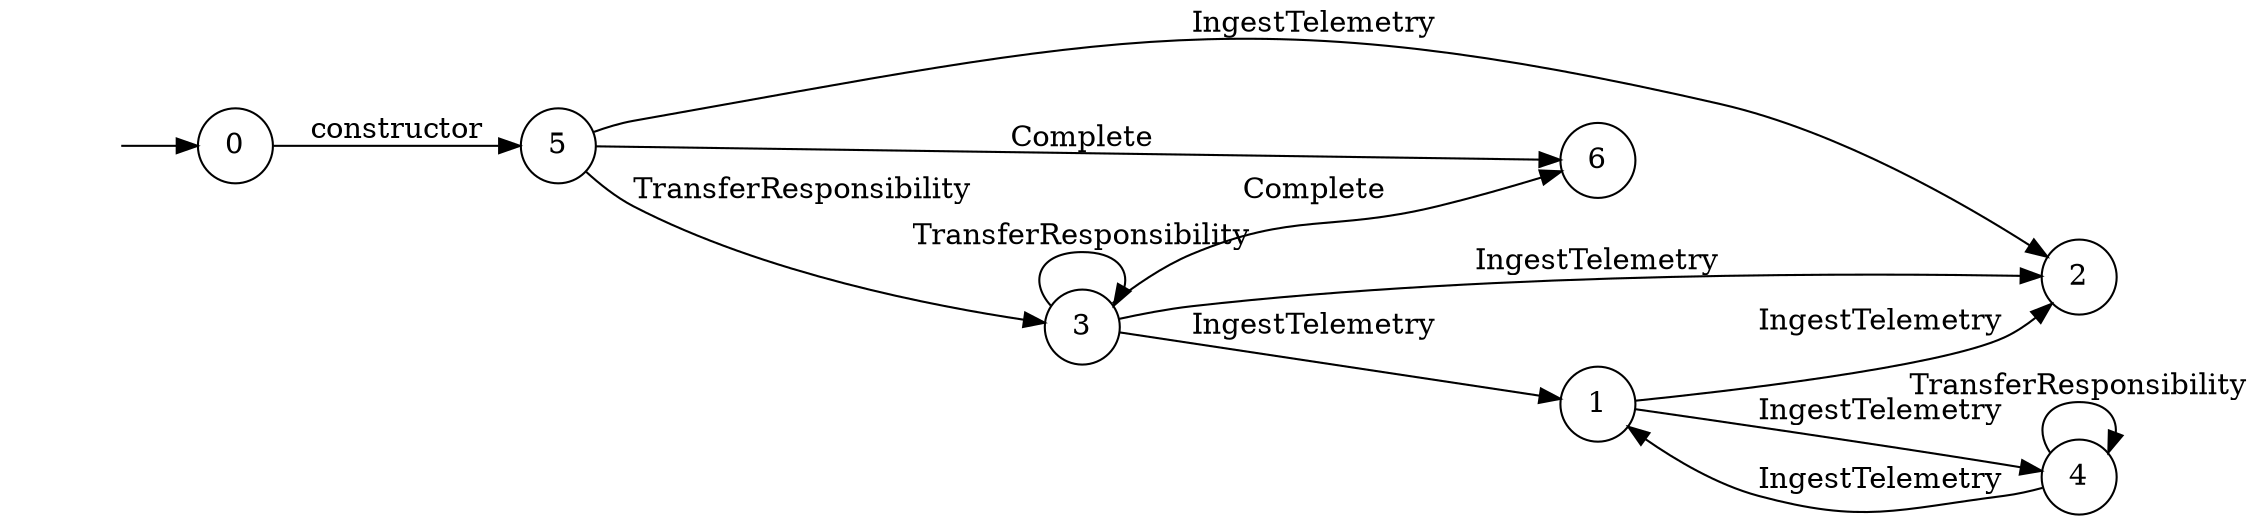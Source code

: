 digraph "Dapp-Automata-data/fuzzer/testnetdata-model-rq1/RefrigeratedTransportation/FSM-6" {
	graph [rankdir=LR]
	"" [label="" shape=plaintext]
	2 [label=2 shape=circle]
	5 [label=5 shape=circle]
	6 [label=6 shape=circle]
	4 [label=4 shape=circle]
	3 [label=3 shape=circle]
	1 [label=1 shape=circle]
	0 [label=0 shape=circle]
	"" -> 0 [label=""]
	0 -> 5 [label=constructor]
	5 -> 2 [label=IngestTelemetry]
	5 -> 6 [label=Complete]
	5 -> 3 [label=TransferResponsibility]
	3 -> 2 [label=IngestTelemetry]
	3 -> 1 [label=IngestTelemetry]
	3 -> 6 [label=Complete]
	3 -> 3 [label=TransferResponsibility]
	4 -> 1 [label=IngestTelemetry]
	4 -> 4 [label=TransferResponsibility]
	1 -> 4 [label=IngestTelemetry]
	1 -> 2 [label=IngestTelemetry]
}
